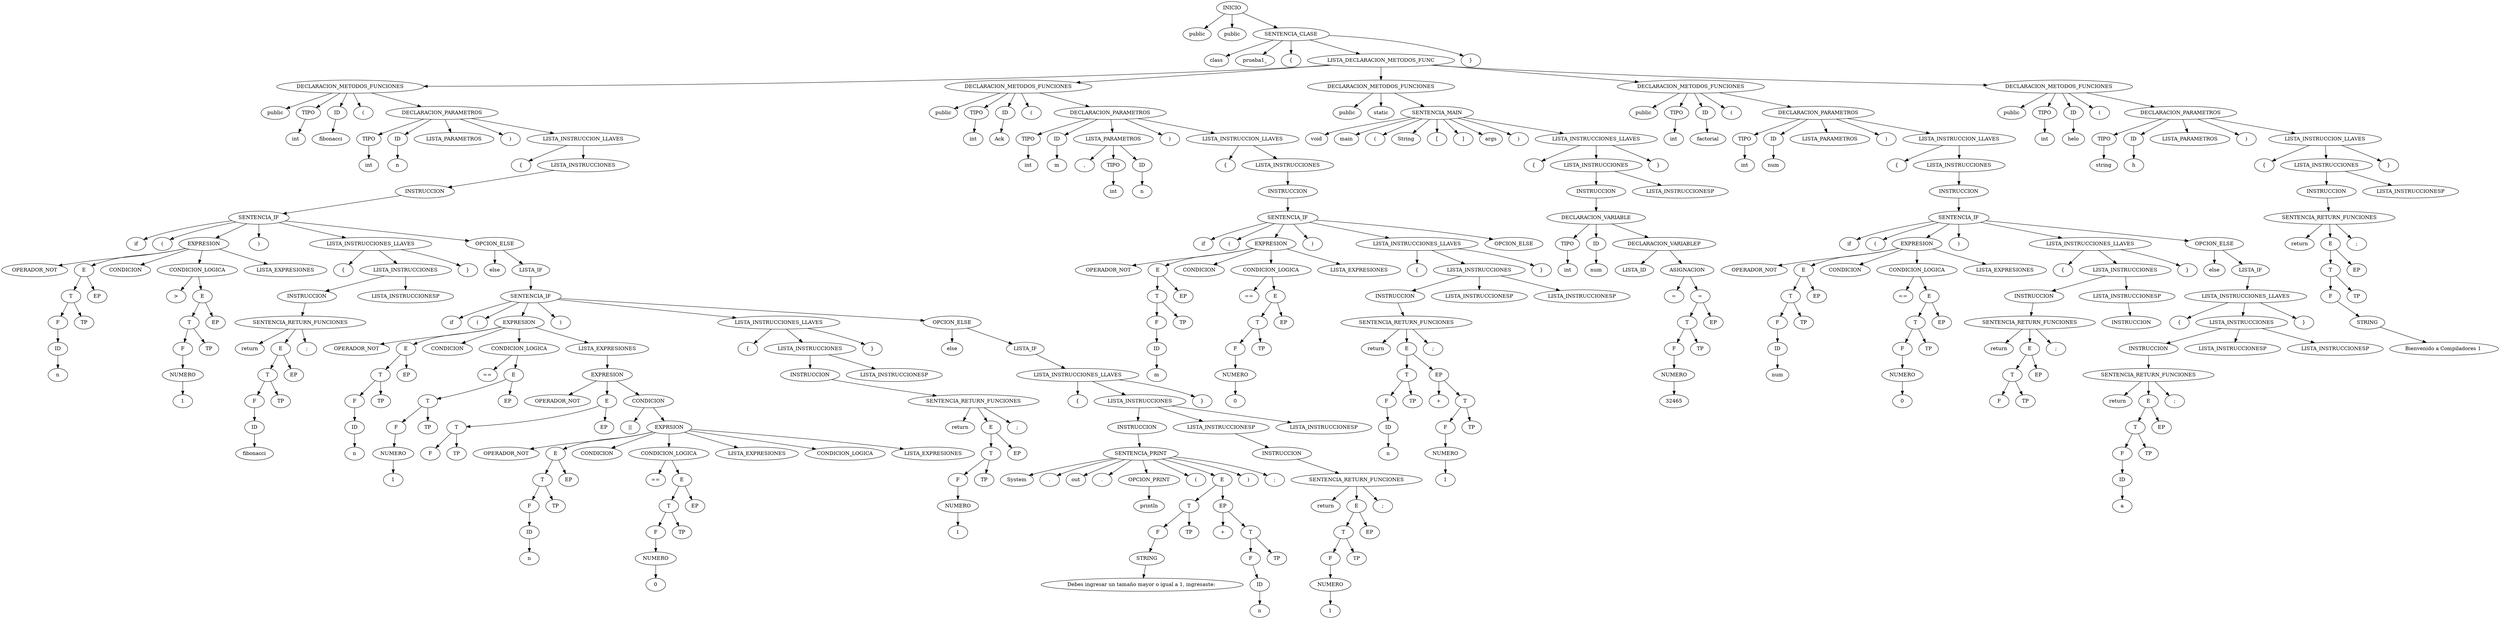 digraph G {
n0[label="INICIO"];
n1[label="public"];
n0 -> n1;
n2[label="public"];
n3[label="SENTENCIA_CLASE"];
n0->n2;
n0->n3;
n4[label="class"];
n3-> n4;
n5[label="prueba1_"];
n3->n5;
n6[label="{"];
n3->n6;
n7[label="LISTA_DECLARACION_METODOS_FUNC"];
n3->n7;
n8[label="DECLARACION_METODOS_FUNCIONES"];
n7->n8;
n9[label="public"];
n8->n9;
n10[label="TIPO"];
n8->n10;
n11[label="int"];
n10->n11;
n12[label="ID"];
n8->n12;
n13[label="fibonacci"];
n12->n13;
n14[label="("];
n8->n14;
n15[label="DECLARACION_PARAMETROS"];
n8->n15;
n16[label="TIPO"];
n15->n16;
n17[label="int"];
n16->n17;
n18[label="ID"];
n15->n18;
n19[label="n"];
n18->n19;
n20[label="LISTA_PARAMETROS"];
n15->n20;
n21[label=")"];
n15->n21;
n22[label="LISTA_INSTRUCCION_LLAVES"];
n15->n22;
n23[label="{"];
n22->n23;
n24[label="LISTA_INSTRUCCIONES"];
n22->n24;
n25[label="INSTRUCCION"];
n24->n25;
n26[label="SENTENCIA_IF"];
n25->n26;
n27[label="if"];
n26->n27;
n28[label="("];
n26->n28;
n29[label="EXPRESION"];
n26->n29;
n30[label="OPERADOR_NOT"];
n29->n30;
n31[label="E"];
n29->n31;
n32[label="T"];
n31->n32;
n33[label="F"];
n32->n33;
n34[label="ID"];
n33->n34;
n35[label="n"];
n34->n35;
n36[label="TP"];
n32->n36;
n37[label="EP"];
n31->n37;
n38[label="CONDICION"];
n29->n38;
n39[label="CONDICION_LOGICA"];
n29->n39;
n40[label=">"];
n39->n40;
n41[label="E"];
n39->n41;
n42[label="T"];
n41->n42;
n43[label="F"];
n42->n43;
n44[label="NUMERO"];
n43->n44;
n45[label="1"];
n44->n45;
n46[label="TP"];
n42->n46;
n47[label="EP"];
n41->n47;
n48[label="LISTA_EXPRESIONES"];
n29->n48;
n49[label=")"];
n26->n49;
n50[label="LISTA_INSTRUCCIONES_LLAVES"];
n26->n50;
n51[label="{"];
n50->n51;
n52[label="LISTA_INSTRUCCIONES"];
n50->n52;
n53[label="INSTRUCCION"];
n52->n53;
n54[label="SENTENCIA_RETURN_FUNCIONES"];
n53->n54;
n55[label="return"];
n54->n55;
n56[label="E"];
n54->n56;
n57[label="T"];
n56->n57;
n58[label="F"];
n57->n58;
n59[label="ID"];
n58->n59;
n60[label="fibonacci"];
n59->n60;
n61[label="TP"];
n57->n61;
n62[label="EP"];
n56->n62;
n63[label=";"];
n54->n63;
n64[label="LISTA_INSTRUCCIONESP"];
n52->n64;
n65[label="}"];
n50->n65;
n66[label="OPCION_ELSE"];
n26->n66;
n67[label="else"];
n66->n67;
n68[label="LISTA_IF"];
n66->n68;
n69[label="SENTENCIA_IF"];
n68->n69;
n70[label="if"];
n69->n70;
n71[label="("];
n69->n71;
n72[label="EXPRESION"];
n69->n72;
n73[label="OPERADOR_NOT"];
n72->n73;
n74[label="E"];
n72->n74;
n75[label="T"];
n74->n75;
n76[label="F"];
n75->n76;
n77[label="ID"];
n76->n77;
n78[label="n"];
n77->n78;
n79[label="TP"];
n75->n79;
n80[label="EP"];
n74->n80;
n81[label="CONDICION"];
n72->n81;
n82[label="CONDICION_LOGICA"];
n72->n82;
n83[label="=="];
n82->n83;
n84[label="E"];
n82->n84;
n85[label="T"];
n84->n85;
n86[label="F"];
n85->n86;
n87[label="NUMERO"];
n86->n87;
n88[label="1"];
n87->n88;
n89[label="TP"];
n85->n89;
n90[label="EP"];
n84->n90;
n91[label="LISTA_EXPRESIONES"];
n72->n91;
n92[label="EXPRESION"];
n91->n92;
n93[label="OPERADOR_NOT"];
n92->n93;
n94[label="E"];
n92->n94;
n95[label="T"];
n94->n95;
n96[label="F"];
n95->n96;
n97[label="TP"];
n95->n97;
n98[label="EP"];
n94->n98;
n99[label="CONDICION"];
n92->n99;
n100[label="||"];
n99->n100;
n101[label="EXPRSION"];
n99->n101;
n102[label="OPERADOR_NOT"];
n101->n102;
n103[label="E"];
n101->n103;
n104[label="T"];
n103->n104;
n105[label="F"];
n104->n105;
n106[label="ID"];
n105->n106;
n107[label="n"];
n106->n107;
n108[label="TP"];
n104->n108;
n109[label="EP"];
n103->n109;
n110[label="CONDICION"];
n101->n110;
n111[label="CONDICION_LOGICA"];
n101->n111;
n112[label="=="];
n111->n112;
n113[label="E"];
n111->n113;
n114[label="T"];
n113->n114;
n115[label="F"];
n114->n115;
n116[label="NUMERO"];
n115->n116;
n117[label="0"];
n116->n117;
n118[label="TP"];
n114->n118;
n119[label="EP"];
n113->n119;
n120[label="LISTA_EXPRESIONES"];
n101->n120;
n121[label="CONDICION_LOGICA"];
n101->n121;
n122[label="LISTA_EXPRESIONES"];
n101->n122;
n123[label=")"];
n69->n123;
n124[label="LISTA_INSTRUCCIONES_LLAVES"];
n69->n124;
n125[label="{"];
n124->n125;
n126[label="LISTA_INSTRUCCIONES"];
n124->n126;
n127[label="INSTRUCCION"];
n126->n127;
n128[label="SENTENCIA_RETURN_FUNCIONES"];
n127->n128;
n129[label="return"];
n128->n129;
n130[label="E"];
n128->n130;
n131[label="T"];
n130->n131;
n132[label="F"];
n131->n132;
n133[label="NUMERO"];
n132->n133;
n134[label="1"];
n133->n134;
n135[label="TP"];
n131->n135;
n136[label="EP"];
n130->n136;
n137[label=";"];
n128->n137;
n138[label="LISTA_INSTRUCCIONESP"];
n126->n138;
n139[label="}"];
n124->n139;
n140[label="OPCION_ELSE"];
n69->n140;
n141[label="else"];
n140->n141;
n142[label="LISTA_IF"];
n140->n142;
n143[label="LISTA_INSTRUCCIONES_LLAVES"];
n142->n143;
n144[label="{"];
n143->n144;
n145[label="LISTA_INSTRUCCIONES"];
n143->n145;
n146[label="INSTRUCCION"];
n145->n146;
n147[label="SENTENCIA_PRINT"];
n146->n147;
n148[label="System"];
n147->n148;
n149[label="."];
n147->n149;
n150[label="out"];
n147->n150;
n151[label="."];
n147->n151;
n152[label="OPCION_PRINT"];
n147->n152;
n153[label="println"];
n152->n153;
n154[label="("];
n147->n154;
n155[label="E"];
n147->n155;
n156[label="T"];
n155->n156;
n157[label="F"];
n156->n157;
n158[label="STRING"];
n157->n158;
n159[label="Debes ingresar un tamaño mayor o igual a 1, ingresaste: "];
n158->n159;
n160[label="TP"];
n156->n160;
n161[label="EP"];
n155->n161;
n162[label="+"];
n161->n162;
n163[label="T"];
n161->n163;
n164[label="F"];
n163->n164;
n165[label="ID"];
n164->n165;
n166[label="n"];
n165->n166;
n167[label="TP"];
n163->n167;
n168[label=")"];
n147->n168;
n169[label=";"];
n147->n169;
n170[label="LISTA_INSTRUCCIONESP"];
n145->n170;
n171[label="INSTRUCCION"];
n170->n171;
n172[label="SENTENCIA_RETURN_FUNCIONES"];
n171->n172;
n173[label="return"];
n172->n173;
n174[label="E"];
n172->n174;
n175[label="T"];
n174->n175;
n176[label="F"];
n175->n176;
n177[label="NUMERO"];
n176->n177;
n178[label="1"];
n177->n178;
n179[label="TP"];
n175->n179;
n180[label="EP"];
n174->n180;
n181[label=";"];
n172->n181;
n182[label="}"];
n143->n182;
n183[label="LISTA_INSTRUCCIONESP"];
n145->n183;
n185[label="DECLARACION_METODOS_FUNCIONES"];
n7->n185;
n186[label="public"];
n185->n186;
n187[label="TIPO"];
n185->n187;
n188[label="int"];
n187->n188;
n189[label="ID"];
n185->n189;
n190[label="Ack"];
n189->n190;
n191[label="("];
n185->n191;
n192[label="DECLARACION_PARAMETROS"];
n185->n192;
n193[label="TIPO"];
n192->n193;
n194[label="int"];
n193->n194;
n195[label="ID"];
n192->n195;
n196[label="m"];
n195->n196;
n197[label="LISTA_PARAMETROS"];
n192->n197;
n198[label=","];
n197->n198;
n199[label="TIPO"];
n197->n199;
n200[label="int"];
n199->n200;
n201[label="ID"];
n197->n201;
n202[label="n"];
n201->n202;
n203[label=")"];
n192->n203;
n204[label="LISTA_INSTRUCCION_LLAVES"];
n192->n204;
n205[label="{"];
n204->n205;
n206[label="LISTA_INSTRUCCIONES"];
n204->n206;
n207[label="INSTRUCCION"];
n206->n207;
n208[label="SENTENCIA_IF"];
n207->n208;
n209[label="if"];
n208->n209;
n210[label="("];
n208->n210;
n211[label="EXPRESION"];
n208->n211;
n212[label="OPERADOR_NOT"];
n211->n212;
n213[label="E"];
n211->n213;
n214[label="T"];
n213->n214;
n215[label="F"];
n214->n215;
n216[label="ID"];
n215->n216;
n217[label="m"];
n216->n217;
n218[label="TP"];
n214->n218;
n219[label="EP"];
n213->n219;
n220[label="CONDICION"];
n211->n220;
n221[label="CONDICION_LOGICA"];
n211->n221;
n222[label="=="];
n221->n222;
n223[label="E"];
n221->n223;
n224[label="T"];
n223->n224;
n225[label="F"];
n224->n225;
n226[label="NUMERO"];
n225->n226;
n227[label="0"];
n226->n227;
n228[label="TP"];
n224->n228;
n229[label="EP"];
n223->n229;
n230[label="LISTA_EXPRESIONES"];
n211->n230;
n231[label=")"];
n208->n231;
n232[label="LISTA_INSTRUCCIONES_LLAVES"];
n208->n232;
n233[label="{"];
n232->n233;
n234[label="LISTA_INSTRUCCIONES"];
n232->n234;
n235[label="INSTRUCCION"];
n234->n235;
n236[label="SENTENCIA_RETURN_FUNCIONES"];
n235->n236;
n237[label="return"];
n236->n237;
n238[label="E"];
n236->n238;
n239[label="T"];
n238->n239;
n240[label="F"];
n239->n240;
n241[label="ID"];
n240->n241;
n242[label="n"];
n241->n242;
n243[label="TP"];
n239->n243;
n244[label="EP"];
n238->n244;
n245[label="+"];
n244->n245;
n246[label="T"];
n244->n246;
n247[label="F"];
n246->n247;
n248[label="NUMERO"];
n247->n248;
n249[label="1"];
n248->n249;
n250[label="TP"];
n246->n250;
n251[label=";"];
n236->n251;
n252[label="LISTA_INSTRUCCIONESP"];
n234->n252;
n253[label="}"];
n232->n253;
n254[label="OPCION_ELSE"];
n208->n254;
n255[label="LISTA_INSTRUCCIONESP"];
n234->n255;
n257[label="DECLARACION_METODOS_FUNCIONES"];
n7->n257;
n258[label="public"];
n257->n258;
n259[label="static"];
n257->n259;
n260[label="SENTENCIA_MAIN"];
n257->n260;
n261[label="void"];
n260->n261;
n262[label="main"];
n260->n262;
n263[label="("];
n260->n263;
n264[label="String"];
n260->n264;
n265[label="["];
n260->n265;
n266[label="]"];
n260->n266;
n267[label="args"];
n260->n267;
n268[label=")"];
n260->n268;
n269[label="LISTA_INSTRUCCIONES_LLAVES"];
n260->n269;
n270[label="{"];
n269->n270;
n271[label="LISTA_INSTRUCCIONES"];
n269->n271;
n272[label="INSTRUCCION"];
n271->n272;
n273[label="DECLARACION_VARIABLE"];
n272->n273;
n274[label="TIPO"];
n273->n274;
n275[label="int"];
n274->n275;
n276[label="ID"];
n273->n276;
n277[label="num"];
n276->n277;
n278[label="DECLARACION_VARIABLEP"];
n273->n278;
n279[label="LISTA_ID"];
n278->n279;
n280[label="ASIGNACION"];
n278->n280;
n281[label="="];
n280->n281;
n282[label="="];
n280->n282;
n283[label="T"];
n282->n283;
n284[label="F"];
n283->n284;
n285[label="NUMERO"];
n284->n285;
n286[label="32465"];
n285->n286;
n287[label="TP"];
n283->n287;
n288[label="EP"];
n282->n288;
n289[label="LISTA_INSTRUCCIONESP"];
n271->n289;
n290[label="}"];
n269->n290;
n291[label="DECLARACION_METODOS_FUNCIONES"];
n7->n291;
n292[label="public"];
n291->n292;
n293[label="TIPO"];
n291->n293;
n294[label="int"];
n293->n294;
n295[label="ID"];
n291->n295;
n296[label="factorial"];
n295->n296;
n297[label="("];
n291->n297;
n298[label="DECLARACION_PARAMETROS"];
n291->n298;
n299[label="TIPO"];
n298->n299;
n300[label="int"];
n299->n300;
n301[label="ID"];
n298->n301;
n302[label="num"];
n301->n302;
n303[label="LISTA_PARAMETROS"];
n298->n303;
n304[label=")"];
n298->n304;
n305[label="LISTA_INSTRUCCION_LLAVES"];
n298->n305;
n306[label="{"];
n305->n306;
n307[label="LISTA_INSTRUCCIONES"];
n305->n307;
n308[label="INSTRUCCION"];
n307->n308;
n309[label="SENTENCIA_IF"];
n308->n309;
n310[label="if"];
n309->n310;
n311[label="("];
n309->n311;
n312[label="EXPRESION"];
n309->n312;
n313[label="OPERADOR_NOT"];
n312->n313;
n314[label="E"];
n312->n314;
n315[label="T"];
n314->n315;
n316[label="F"];
n315->n316;
n317[label="ID"];
n316->n317;
n318[label="num"];
n317->n318;
n319[label="TP"];
n315->n319;
n320[label="EP"];
n314->n320;
n321[label="CONDICION"];
n312->n321;
n322[label="CONDICION_LOGICA"];
n312->n322;
n323[label="=="];
n322->n323;
n324[label="E"];
n322->n324;
n325[label="T"];
n324->n325;
n326[label="F"];
n325->n326;
n327[label="NUMERO"];
n326->n327;
n328[label="0"];
n327->n328;
n329[label="TP"];
n325->n329;
n330[label="EP"];
n324->n330;
n331[label="LISTA_EXPRESIONES"];
n312->n331;
n332[label=")"];
n309->n332;
n333[label="LISTA_INSTRUCCIONES_LLAVES"];
n309->n333;
n334[label="{"];
n333->n334;
n335[label="LISTA_INSTRUCCIONES"];
n333->n335;
n336[label="INSTRUCCION"];
n335->n336;
n337[label="SENTENCIA_RETURN_FUNCIONES"];
n336->n337;
n338[label="return"];
n337->n338;
n339[label="E"];
n337->n339;
n340[label="T"];
n339->n340;
n341[label="F"];
n340->n341;
n342[label="TP"];
n340->n342;
n343[label="EP"];
n339->n343;
n344[label=";"];
n337->n344;
n345[label="LISTA_INSTRUCCIONESP"];
n335->n345;
n346[label="INSTRUCCION"];
n345->n346;
n347[label="}"];
n333->n347;
n348[label="OPCION_ELSE"];
n309->n348;
n349[label="else"];
n348->n349;
n350[label="LISTA_IF"];
n348->n350;
n351[label="LISTA_INSTRUCCIONES_LLAVES"];
n350->n351;
n352[label="{"];
n351->n352;
n353[label="LISTA_INSTRUCCIONES"];
n351->n353;
n354[label="INSTRUCCION"];
n353->n354;
n355[label="SENTENCIA_RETURN_FUNCIONES"];
n354->n355;
n356[label="return"];
n355->n356;
n357[label="E"];
n355->n357;
n358[label="T"];
n357->n358;
n359[label="F"];
n358->n359;
n360[label="ID"];
n359->n360;
n361[label="a"];
n360->n361;
n362[label="TP"];
n358->n362;
n363[label="EP"];
n357->n363;
n364[label=";"];
n355->n364;
n365[label="LISTA_INSTRUCCIONESP"];
n353->n365;
n366[label="}"];
n351->n366;
n367[label="LISTA_INSTRUCCIONESP"];
n353->n367;
n369[label="DECLARACION_METODOS_FUNCIONES"];
n7->n369;
n370[label="public"];
n369->n370;
n371[label="TIPO"];
n369->n371;
n372[label="int"];
n371->n372;
n373[label="ID"];
n369->n373;
n374[label="helo"];
n373->n374;
n375[label="("];
n369->n375;
n376[label="DECLARACION_PARAMETROS"];
n369->n376;
n377[label="TIPO"];
n376->n377;
n378[label="string"];
n377->n378;
n379[label="ID"];
n376->n379;
n380[label="h"];
n379->n380;
n381[label="LISTA_PARAMETROS"];
n376->n381;
n382[label=")"];
n376->n382;
n383[label="LISTA_INSTRUCCION_LLAVES"];
n376->n383;
n384[label="{"];
n383->n384;
n385[label="LISTA_INSTRUCCIONES"];
n383->n385;
n386[label="INSTRUCCION"];
n385->n386;
n387[label="SENTENCIA_RETURN_FUNCIONES"];
n386->n387;
n388[label="return"];
n387->n388;
n389[label="E"];
n387->n389;
n390[label="T"];
n389->n390;
n391[label="F"];
n390->n391;
n392[label="STRING"];
n391->n392;
n393[label="Bienvenido a Compiladores 1 "];
n392->n393;
n394[label="TP"];
n390->n394;
n395[label="EP"];
n389->n395;
n396[label=";"];
n387->n396;
n397[label="LISTA_INSTRUCCIONESP"];
n385->n397;
n398[label="}"];
n383->n398;
n399[label="}"];
n3->n399;
}